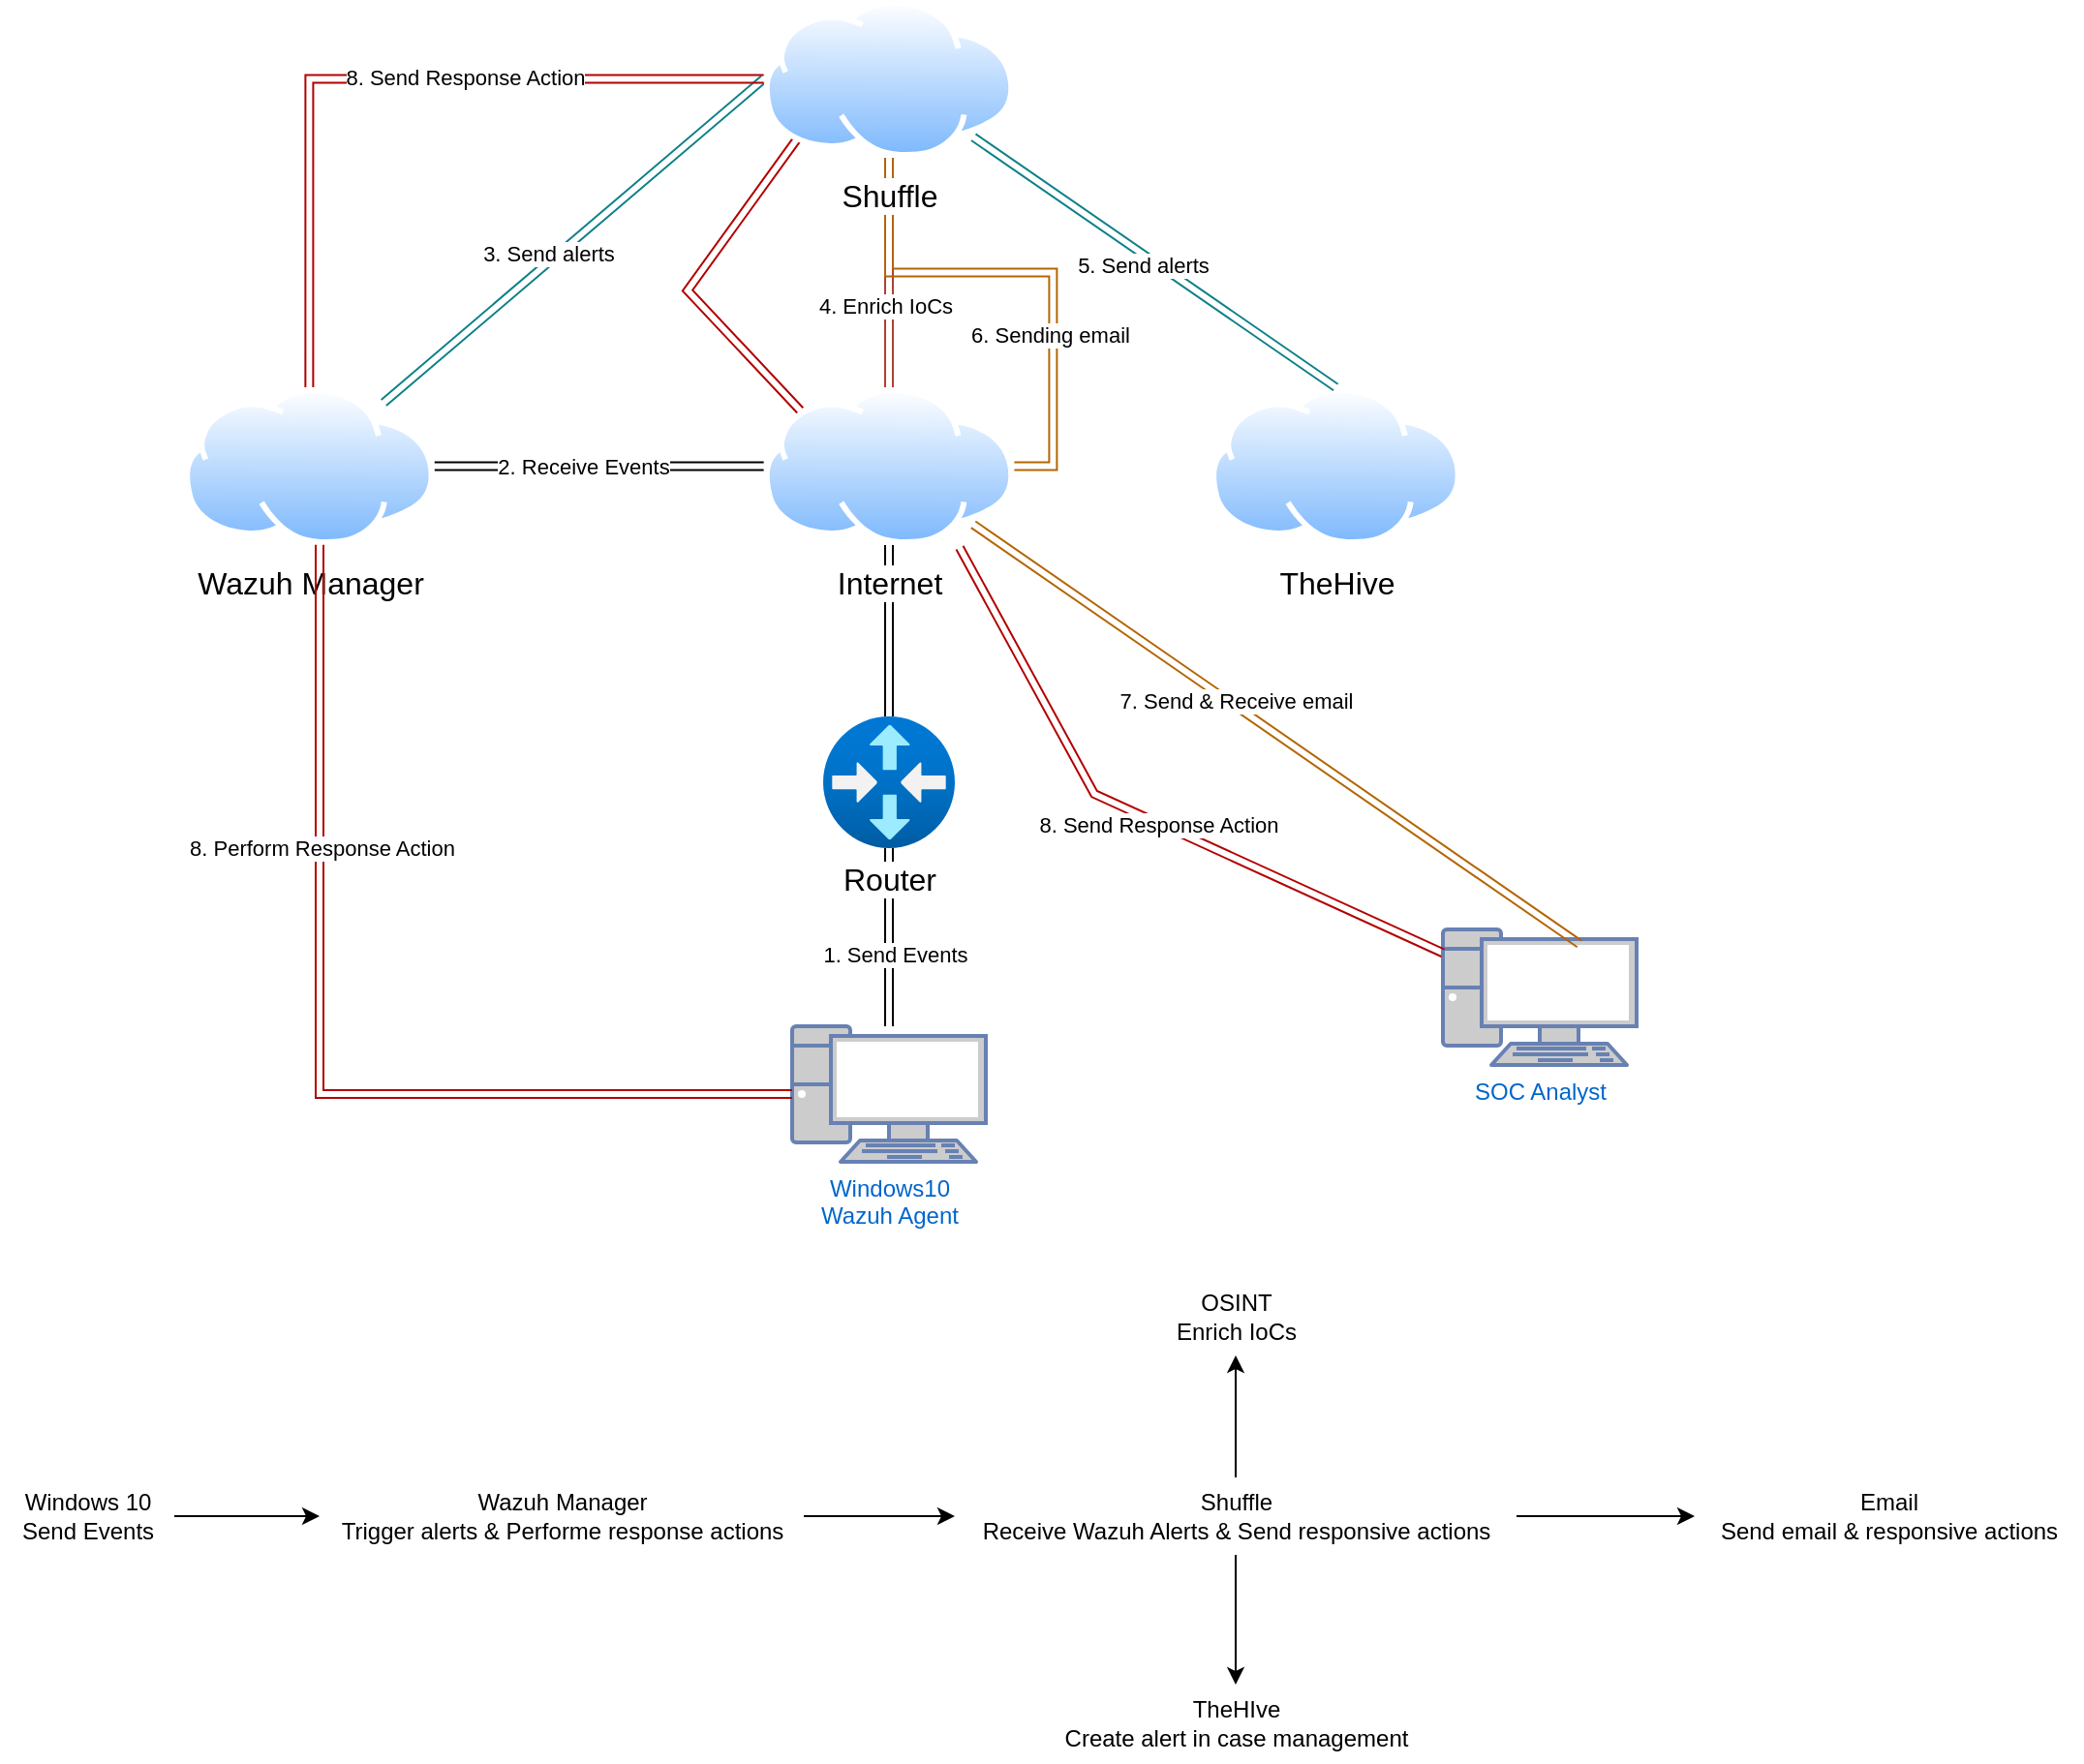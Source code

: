<mxfile version="26.0.16">
  <diagram name="Page-1" id="Gu-CNEaIPs1d0ezsytCt">
    <mxGraphModel dx="1900" dy="1666" grid="1" gridSize="10" guides="1" tooltips="1" connect="1" arrows="1" fold="1" page="1" pageScale="1" pageWidth="850" pageHeight="1100" math="0" shadow="0">
      <root>
        <mxCell id="0" />
        <mxCell id="1" parent="0" />
        <mxCell id="Ax3Nw2GQNLzpphQHoT2m-9" style="edgeStyle=orthogonalEdgeStyle;rounded=0;orthogonalLoop=1;jettySize=auto;html=1;fillColor=#f5f5f5;strokeColor=light-dark(#000000, #959595);startArrow=classic;startFill=1;shape=link;gradientColor=#b3b3b3;" parent="1" source="Ax3Nw2GQNLzpphQHoT2m-1" target="Ax3Nw2GQNLzpphQHoT2m-2" edge="1">
          <mxGeometry relative="1" as="geometry" />
        </mxCell>
        <mxCell id="Ax3Nw2GQNLzpphQHoT2m-10" value="&lt;div&gt;1. Send Events&lt;/div&gt;" style="edgeLabel;html=1;align=center;verticalAlign=middle;resizable=0;points=[];" parent="Ax3Nw2GQNLzpphQHoT2m-9" vertex="1" connectable="0">
          <mxGeometry x="-0.196" y="-3" relative="1" as="geometry">
            <mxPoint as="offset" />
          </mxGeometry>
        </mxCell>
        <mxCell id="BQLhIAQZvuf8Yta9HJ_h-2" value="Text" style="edgeLabel;html=1;align=center;verticalAlign=middle;resizable=0;points=[];" vertex="1" connectable="0" parent="Ax3Nw2GQNLzpphQHoT2m-9">
          <mxGeometry x="0.674" y="2" relative="1" as="geometry">
            <mxPoint as="offset" />
          </mxGeometry>
        </mxCell>
        <mxCell id="Ax3Nw2GQNLzpphQHoT2m-1" value="&lt;div&gt;Windows10 &lt;br&gt;&lt;/div&gt;&lt;div&gt;Wazuh Agent&lt;/div&gt;" style="fontColor=#0066CC;verticalAlign=top;verticalLabelPosition=bottom;labelPosition=center;align=center;html=1;outlineConnect=0;fillColor=#CCCCCC;strokeColor=#6881B3;gradientColor=none;gradientDirection=north;strokeWidth=2;shape=mxgraph.networks.pc;" parent="1" vertex="1">
          <mxGeometry x="384" y="490" width="100" height="70" as="geometry" />
        </mxCell>
        <mxCell id="Ax3Nw2GQNLzpphQHoT2m-11" style="edgeStyle=orthogonalEdgeStyle;rounded=0;orthogonalLoop=1;jettySize=auto;html=1;shape=link;" parent="1" source="Ax3Nw2GQNLzpphQHoT2m-2" target="Ax3Nw2GQNLzpphQHoT2m-3" edge="1">
          <mxGeometry relative="1" as="geometry" />
        </mxCell>
        <mxCell id="Ax3Nw2GQNLzpphQHoT2m-2" value="&lt;div&gt;&lt;font style=&quot;font-size: 16px;&quot;&gt;Router&lt;/font&gt;&lt;/div&gt;" style="image;aspect=fixed;html=1;points=[];align=center;fontSize=12;image=img/lib/azure2/networking/Virtual_Router.svg;" parent="1" vertex="1">
          <mxGeometry x="400" y="330" width="68" height="68" as="geometry" />
        </mxCell>
        <mxCell id="Ax3Nw2GQNLzpphQHoT2m-12" style="edgeStyle=orthogonalEdgeStyle;rounded=0;orthogonalLoop=1;jettySize=auto;html=1;shape=link;" parent="1" source="Ax3Nw2GQNLzpphQHoT2m-3" target="Ax3Nw2GQNLzpphQHoT2m-4" edge="1">
          <mxGeometry relative="1" as="geometry" />
        </mxCell>
        <mxCell id="Ax3Nw2GQNLzpphQHoT2m-13" value="2. Receive Events" style="edgeLabel;html=1;align=center;verticalAlign=middle;resizable=0;points=[];" parent="Ax3Nw2GQNLzpphQHoT2m-12" vertex="1" connectable="0">
          <mxGeometry x="0.101" relative="1" as="geometry">
            <mxPoint as="offset" />
          </mxGeometry>
        </mxCell>
        <mxCell id="Ax3Nw2GQNLzpphQHoT2m-27" style="rounded=0;orthogonalLoop=1;jettySize=auto;html=1;exitX=0;exitY=0;exitDx=0;exitDy=0;entryX=0;entryY=1;entryDx=0;entryDy=0;shape=link;fillColor=#e51400;strokeColor=#B20000;" parent="1" source="Ax3Nw2GQNLzpphQHoT2m-3" target="Ax3Nw2GQNLzpphQHoT2m-7" edge="1">
          <mxGeometry relative="1" as="geometry">
            <Array as="points">
              <mxPoint x="330" y="110" />
            </Array>
          </mxGeometry>
        </mxCell>
        <mxCell id="Ax3Nw2GQNLzpphQHoT2m-3" value="&lt;font style=&quot;font-size: 16px;&quot;&gt;Internet&lt;/font&gt;" style="image;aspect=fixed;perimeter=ellipsePerimeter;html=1;align=center;shadow=0;dashed=0;spacingTop=3;image=img/lib/active_directory/internet_cloud.svg;" parent="1" vertex="1">
          <mxGeometry x="369.32" y="160" width="129.37" height="81.5" as="geometry" />
        </mxCell>
        <mxCell id="Ax3Nw2GQNLzpphQHoT2m-14" style="rounded=0;orthogonalLoop=1;jettySize=auto;html=1;entryX=0;entryY=0.5;entryDx=0;entryDy=0;shape=link;fillColor=#b0e3e6;strokeColor=#0e8088;" parent="1" source="Ax3Nw2GQNLzpphQHoT2m-4" target="Ax3Nw2GQNLzpphQHoT2m-7" edge="1">
          <mxGeometry relative="1" as="geometry" />
        </mxCell>
        <mxCell id="Ax3Nw2GQNLzpphQHoT2m-15" value="3. Send alerts" style="edgeLabel;html=1;align=center;verticalAlign=middle;resizable=0;points=[];" parent="Ax3Nw2GQNLzpphQHoT2m-14" vertex="1" connectable="0">
          <mxGeometry x="-0.112" y="4" relative="1" as="geometry">
            <mxPoint as="offset" />
          </mxGeometry>
        </mxCell>
        <mxCell id="Ax3Nw2GQNLzpphQHoT2m-4" value="&lt;font style=&quot;font-size: 16px;&quot;&gt;Wazuh Manager&lt;/font&gt;" style="image;aspect=fixed;perimeter=ellipsePerimeter;html=1;align=center;shadow=0;dashed=0;spacingTop=3;image=img/lib/active_directory/internet_cloud.svg;" parent="1" vertex="1">
          <mxGeometry x="70" y="160" width="129.37" height="81.5" as="geometry" />
        </mxCell>
        <mxCell id="Ax3Nw2GQNLzpphQHoT2m-5" value="&lt;font style=&quot;font-size: 16px;&quot;&gt;TheHive&lt;/font&gt;" style="image;aspect=fixed;perimeter=ellipsePerimeter;html=1;align=center;shadow=0;dashed=0;spacingTop=3;image=img/lib/active_directory/internet_cloud.svg;" parent="1" vertex="1">
          <mxGeometry x="600" y="160" width="129.37" height="81.5" as="geometry" />
        </mxCell>
        <mxCell id="Ax3Nw2GQNLzpphQHoT2m-16" style="edgeStyle=orthogonalEdgeStyle;rounded=0;orthogonalLoop=1;jettySize=auto;html=1;shape=link;fillColor=#fad9d5;strokeColor=#ae4132;" parent="1" source="Ax3Nw2GQNLzpphQHoT2m-7" target="Ax3Nw2GQNLzpphQHoT2m-3" edge="1">
          <mxGeometry relative="1" as="geometry" />
        </mxCell>
        <mxCell id="Ax3Nw2GQNLzpphQHoT2m-17" value="4. Enrich IoCs" style="edgeLabel;html=1;align=center;verticalAlign=middle;resizable=0;points=[];" parent="Ax3Nw2GQNLzpphQHoT2m-16" vertex="1" connectable="0">
          <mxGeometry x="0.291" y="-2" relative="1" as="geometry">
            <mxPoint as="offset" />
          </mxGeometry>
        </mxCell>
        <mxCell id="Ax3Nw2GQNLzpphQHoT2m-18" style="rounded=0;orthogonalLoop=1;jettySize=auto;html=1;entryX=0.5;entryY=0;entryDx=0;entryDy=0;shape=link;fillColor=#bac8d3;strokeColor=light-dark(#0e8088, #a0bcd2);" parent="1" source="Ax3Nw2GQNLzpphQHoT2m-7" target="Ax3Nw2GQNLzpphQHoT2m-5" edge="1">
          <mxGeometry relative="1" as="geometry" />
        </mxCell>
        <mxCell id="Ax3Nw2GQNLzpphQHoT2m-19" value="5. Send alerts" style="edgeLabel;html=1;align=center;verticalAlign=middle;resizable=0;points=[];" parent="Ax3Nw2GQNLzpphQHoT2m-18" vertex="1" connectable="0">
          <mxGeometry x="-0.042" y="-5" relative="1" as="geometry">
            <mxPoint as="offset" />
          </mxGeometry>
        </mxCell>
        <mxCell id="Ax3Nw2GQNLzpphQHoT2m-20" style="edgeStyle=orthogonalEdgeStyle;rounded=0;orthogonalLoop=1;jettySize=auto;html=1;entryX=1;entryY=0.5;entryDx=0;entryDy=0;fillColor=#fad7ac;strokeColor=#b46504;shape=link;" parent="1" source="Ax3Nw2GQNLzpphQHoT2m-7" target="Ax3Nw2GQNLzpphQHoT2m-3" edge="1">
          <mxGeometry relative="1" as="geometry" />
        </mxCell>
        <mxCell id="Ax3Nw2GQNLzpphQHoT2m-21" value="6. Sending email" style="edgeLabel;html=1;align=center;verticalAlign=middle;resizable=0;points=[];" parent="Ax3Nw2GQNLzpphQHoT2m-20" vertex="1" connectable="0">
          <mxGeometry x="0.335" y="-2" relative="1" as="geometry">
            <mxPoint as="offset" />
          </mxGeometry>
        </mxCell>
        <mxCell id="Ax3Nw2GQNLzpphQHoT2m-28" style="edgeStyle=orthogonalEdgeStyle;rounded=0;orthogonalLoop=1;jettySize=auto;html=1;shape=link;fillColor=#e51400;strokeColor=#B20000;" parent="1" source="Ax3Nw2GQNLzpphQHoT2m-7" target="Ax3Nw2GQNLzpphQHoT2m-4" edge="1">
          <mxGeometry relative="1" as="geometry" />
        </mxCell>
        <mxCell id="Ax3Nw2GQNLzpphQHoT2m-29" value="8. Send Response Action" style="edgeLabel;html=1;align=center;verticalAlign=middle;resizable=0;points=[];" parent="Ax3Nw2GQNLzpphQHoT2m-28" vertex="1" connectable="0">
          <mxGeometry x="-0.216" y="-1" relative="1" as="geometry">
            <mxPoint as="offset" />
          </mxGeometry>
        </mxCell>
        <mxCell id="Ax3Nw2GQNLzpphQHoT2m-7" value="&lt;font style=&quot;font-size: 16px;&quot;&gt;Shuffle&lt;/font&gt;" style="image;aspect=fixed;perimeter=ellipsePerimeter;html=1;align=center;shadow=0;dashed=0;spacingTop=3;image=img/lib/active_directory/internet_cloud.svg;" parent="1" vertex="1">
          <mxGeometry x="369.32" y="-40" width="129.37" height="81.5" as="geometry" />
        </mxCell>
        <mxCell id="Ax3Nw2GQNLzpphQHoT2m-8" value="SOC Analyst" style="fontColor=#0066CC;verticalAlign=top;verticalLabelPosition=bottom;labelPosition=center;align=center;html=1;outlineConnect=0;fillColor=#CCCCCC;strokeColor=#6881B3;gradientColor=none;gradientDirection=north;strokeWidth=2;shape=mxgraph.networks.pc;" parent="1" vertex="1">
          <mxGeometry x="720" y="440" width="100" height="70" as="geometry" />
        </mxCell>
        <mxCell id="Ax3Nw2GQNLzpphQHoT2m-22" style="rounded=0;orthogonalLoop=1;jettySize=auto;html=1;entryX=0.705;entryY=0.107;entryDx=0;entryDy=0;entryPerimeter=0;shape=link;fillColor=#fad7ac;strokeColor=#b46504;" parent="1" source="Ax3Nw2GQNLzpphQHoT2m-3" target="Ax3Nw2GQNLzpphQHoT2m-8" edge="1">
          <mxGeometry relative="1" as="geometry" />
        </mxCell>
        <mxCell id="Ax3Nw2GQNLzpphQHoT2m-24" value="7. Send &amp;amp; Receive email" style="edgeLabel;html=1;align=center;verticalAlign=middle;resizable=0;points=[];" parent="Ax3Nw2GQNLzpphQHoT2m-22" vertex="1" connectable="0">
          <mxGeometry x="-0.143" y="2" relative="1" as="geometry">
            <mxPoint as="offset" />
          </mxGeometry>
        </mxCell>
        <mxCell id="Ax3Nw2GQNLzpphQHoT2m-25" style="rounded=0;orthogonalLoop=1;jettySize=auto;html=1;entryX=0.782;entryY=1.016;entryDx=0;entryDy=0;entryPerimeter=0;shape=link;fillColor=#e51400;strokeColor=#B20000;" parent="1" source="Ax3Nw2GQNLzpphQHoT2m-8" target="Ax3Nw2GQNLzpphQHoT2m-3" edge="1">
          <mxGeometry relative="1" as="geometry">
            <Array as="points">
              <mxPoint x="540" y="370" />
            </Array>
          </mxGeometry>
        </mxCell>
        <mxCell id="Ax3Nw2GQNLzpphQHoT2m-26" value="8. Send Response Action" style="edgeLabel;html=1;align=center;verticalAlign=middle;resizable=0;points=[];" parent="Ax3Nw2GQNLzpphQHoT2m-25" vertex="1" connectable="0">
          <mxGeometry x="-0.057" y="1" relative="1" as="geometry">
            <mxPoint as="offset" />
          </mxGeometry>
        </mxCell>
        <mxCell id="Ax3Nw2GQNLzpphQHoT2m-31" style="edgeStyle=orthogonalEdgeStyle;rounded=0;orthogonalLoop=1;jettySize=auto;html=1;entryX=0;entryY=0.5;entryDx=0;entryDy=0;entryPerimeter=0;shape=link;fillColor=#e51400;strokeColor=#B20000;" parent="1" source="Ax3Nw2GQNLzpphQHoT2m-4" target="Ax3Nw2GQNLzpphQHoT2m-1" edge="1">
          <mxGeometry relative="1" as="geometry">
            <Array as="points">
              <mxPoint x="140" y="525" />
            </Array>
          </mxGeometry>
        </mxCell>
        <mxCell id="Ax3Nw2GQNLzpphQHoT2m-32" value="8. Perform Response Action" style="edgeLabel;html=1;align=center;verticalAlign=middle;resizable=0;points=[];" parent="Ax3Nw2GQNLzpphQHoT2m-31" vertex="1" connectable="0">
          <mxGeometry x="-0.409" y="1" relative="1" as="geometry">
            <mxPoint as="offset" />
          </mxGeometry>
        </mxCell>
        <mxCell id="Ax3Nw2GQNLzpphQHoT2m-36" style="edgeStyle=orthogonalEdgeStyle;rounded=0;orthogonalLoop=1;jettySize=auto;html=1;" parent="1" source="Ax3Nw2GQNLzpphQHoT2m-34" target="Ax3Nw2GQNLzpphQHoT2m-35" edge="1">
          <mxGeometry relative="1" as="geometry" />
        </mxCell>
        <mxCell id="Ax3Nw2GQNLzpphQHoT2m-34" value="&lt;div&gt;Windows 10&lt;/div&gt;&lt;div&gt;Send Events&lt;/div&gt;" style="text;html=1;align=center;verticalAlign=middle;resizable=0;points=[];autosize=1;strokeColor=none;fillColor=none;" parent="1" vertex="1">
          <mxGeometry x="-25" y="723" width="90" height="40" as="geometry" />
        </mxCell>
        <mxCell id="Ax3Nw2GQNLzpphQHoT2m-41" style="edgeStyle=orthogonalEdgeStyle;rounded=0;orthogonalLoop=1;jettySize=auto;html=1;" parent="1" source="Ax3Nw2GQNLzpphQHoT2m-35" target="Ax3Nw2GQNLzpphQHoT2m-37" edge="1">
          <mxGeometry relative="1" as="geometry" />
        </mxCell>
        <mxCell id="Ax3Nw2GQNLzpphQHoT2m-35" value="&lt;div&gt;Wazuh Manager&lt;/div&gt;&lt;div&gt;Trigger alerts &amp;amp; Performe response actions&lt;/div&gt;" style="text;html=1;align=center;verticalAlign=middle;resizable=0;points=[];autosize=1;strokeColor=none;fillColor=none;" parent="1" vertex="1">
          <mxGeometry x="140" y="723" width="250" height="40" as="geometry" />
        </mxCell>
        <mxCell id="Ax3Nw2GQNLzpphQHoT2m-42" style="edgeStyle=orthogonalEdgeStyle;rounded=0;orthogonalLoop=1;jettySize=auto;html=1;" parent="1" source="Ax3Nw2GQNLzpphQHoT2m-37" target="Ax3Nw2GQNLzpphQHoT2m-38" edge="1">
          <mxGeometry relative="1" as="geometry" />
        </mxCell>
        <mxCell id="Ax3Nw2GQNLzpphQHoT2m-44" style="edgeStyle=orthogonalEdgeStyle;rounded=0;orthogonalLoop=1;jettySize=auto;html=1;" parent="1" source="Ax3Nw2GQNLzpphQHoT2m-37" target="Ax3Nw2GQNLzpphQHoT2m-39" edge="1">
          <mxGeometry relative="1" as="geometry" />
        </mxCell>
        <mxCell id="Ax3Nw2GQNLzpphQHoT2m-45" style="edgeStyle=orthogonalEdgeStyle;rounded=0;orthogonalLoop=1;jettySize=auto;html=1;" parent="1" source="Ax3Nw2GQNLzpphQHoT2m-37" target="Ax3Nw2GQNLzpphQHoT2m-40" edge="1">
          <mxGeometry relative="1" as="geometry" />
        </mxCell>
        <mxCell id="Ax3Nw2GQNLzpphQHoT2m-37" value="&lt;div&gt;Shuffle&lt;/div&gt;&lt;div&gt;Receive Wazuh Alerts &amp;amp; Send responsive actions&lt;/div&gt;" style="text;html=1;align=center;verticalAlign=middle;resizable=0;points=[];autosize=1;strokeColor=none;fillColor=none;" parent="1" vertex="1">
          <mxGeometry x="468" y="723" width="290" height="40" as="geometry" />
        </mxCell>
        <mxCell id="Ax3Nw2GQNLzpphQHoT2m-38" value="&lt;div&gt;OSINT&lt;/div&gt;&lt;div&gt;Enrich IoCs&lt;/div&gt;" style="text;html=1;align=center;verticalAlign=middle;resizable=0;points=[];autosize=1;strokeColor=none;fillColor=none;" parent="1" vertex="1">
          <mxGeometry x="568" y="620" width="90" height="40" as="geometry" />
        </mxCell>
        <mxCell id="Ax3Nw2GQNLzpphQHoT2m-39" value="&lt;div&gt;TheHIve&lt;/div&gt;&lt;div&gt;Create alert in case management&lt;/div&gt;" style="text;html=1;align=center;verticalAlign=middle;resizable=0;points=[];autosize=1;strokeColor=none;fillColor=none;" parent="1" vertex="1">
          <mxGeometry x="513" y="830" width="200" height="40" as="geometry" />
        </mxCell>
        <mxCell id="Ax3Nw2GQNLzpphQHoT2m-40" value="&lt;div&gt;Email&lt;/div&gt;&lt;div&gt;Send email &amp;amp; responsive actions&lt;/div&gt;" style="text;html=1;align=center;verticalAlign=middle;resizable=0;points=[];autosize=1;strokeColor=none;fillColor=none;" parent="1" vertex="1">
          <mxGeometry x="850" y="723" width="200" height="40" as="geometry" />
        </mxCell>
      </root>
    </mxGraphModel>
  </diagram>
</mxfile>
